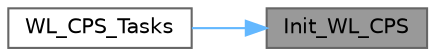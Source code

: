 digraph "Init_WL_CPS"
{
 // LATEX_PDF_SIZE
  bgcolor="transparent";
  edge [fontname=Helvetica,fontsize=10,labelfontname=Helvetica,labelfontsize=10];
  node [fontname=Helvetica,fontsize=10,shape=box,height=0.2,width=0.4];
  rankdir="RL";
  Node1 [id="Node000001",label="Init_WL_CPS",height=0.2,width=0.4,color="gray40", fillcolor="grey60", style="filled", fontcolor="black",tooltip=" "];
  Node1 -> Node2 [id="edge1_Node000001_Node000002",dir="back",color="steelblue1",style="solid",tooltip=" "];
  Node2 [id="Node000002",label="WL_CPS_Tasks",height=0.2,width=0.4,color="grey40", fillcolor="white", style="filled",URL="$wl__cps_8c.html#aaad98aba229bad2faf7cb6cee2b5a2f5",tooltip=" "];
}
